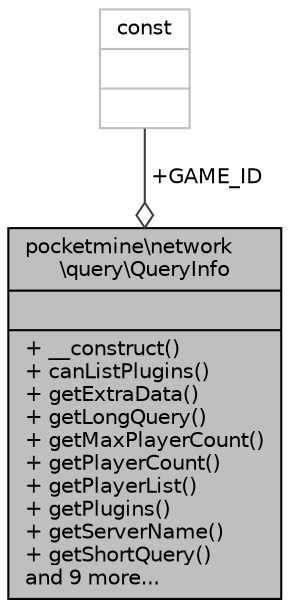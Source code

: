 digraph "pocketmine\network\query\QueryInfo"
{
 // INTERACTIVE_SVG=YES
 // LATEX_PDF_SIZE
  edge [fontname="Helvetica",fontsize="10",labelfontname="Helvetica",labelfontsize="10"];
  node [fontname="Helvetica",fontsize="10",shape=record];
  Node1 [label="{pocketmine\\network\l\\query\\QueryInfo\n||+ __construct()\l+ canListPlugins()\l+ getExtraData()\l+ getLongQuery()\l+ getMaxPlayerCount()\l+ getPlayerCount()\l+ getPlayerList()\l+ getPlugins()\l+ getServerName()\l+ getShortQuery()\land 9 more...\l}",height=0.2,width=0.4,color="black", fillcolor="grey75", style="filled", fontcolor="black",tooltip=" "];
  Node2 -> Node1 [color="grey25",fontsize="10",style="solid",label=" +GAME_ID" ,arrowhead="odiamond",fontname="Helvetica"];
  Node2 [label="{const\n||}",height=0.2,width=0.4,color="grey75", fillcolor="white", style="filled",tooltip=" "];
}
